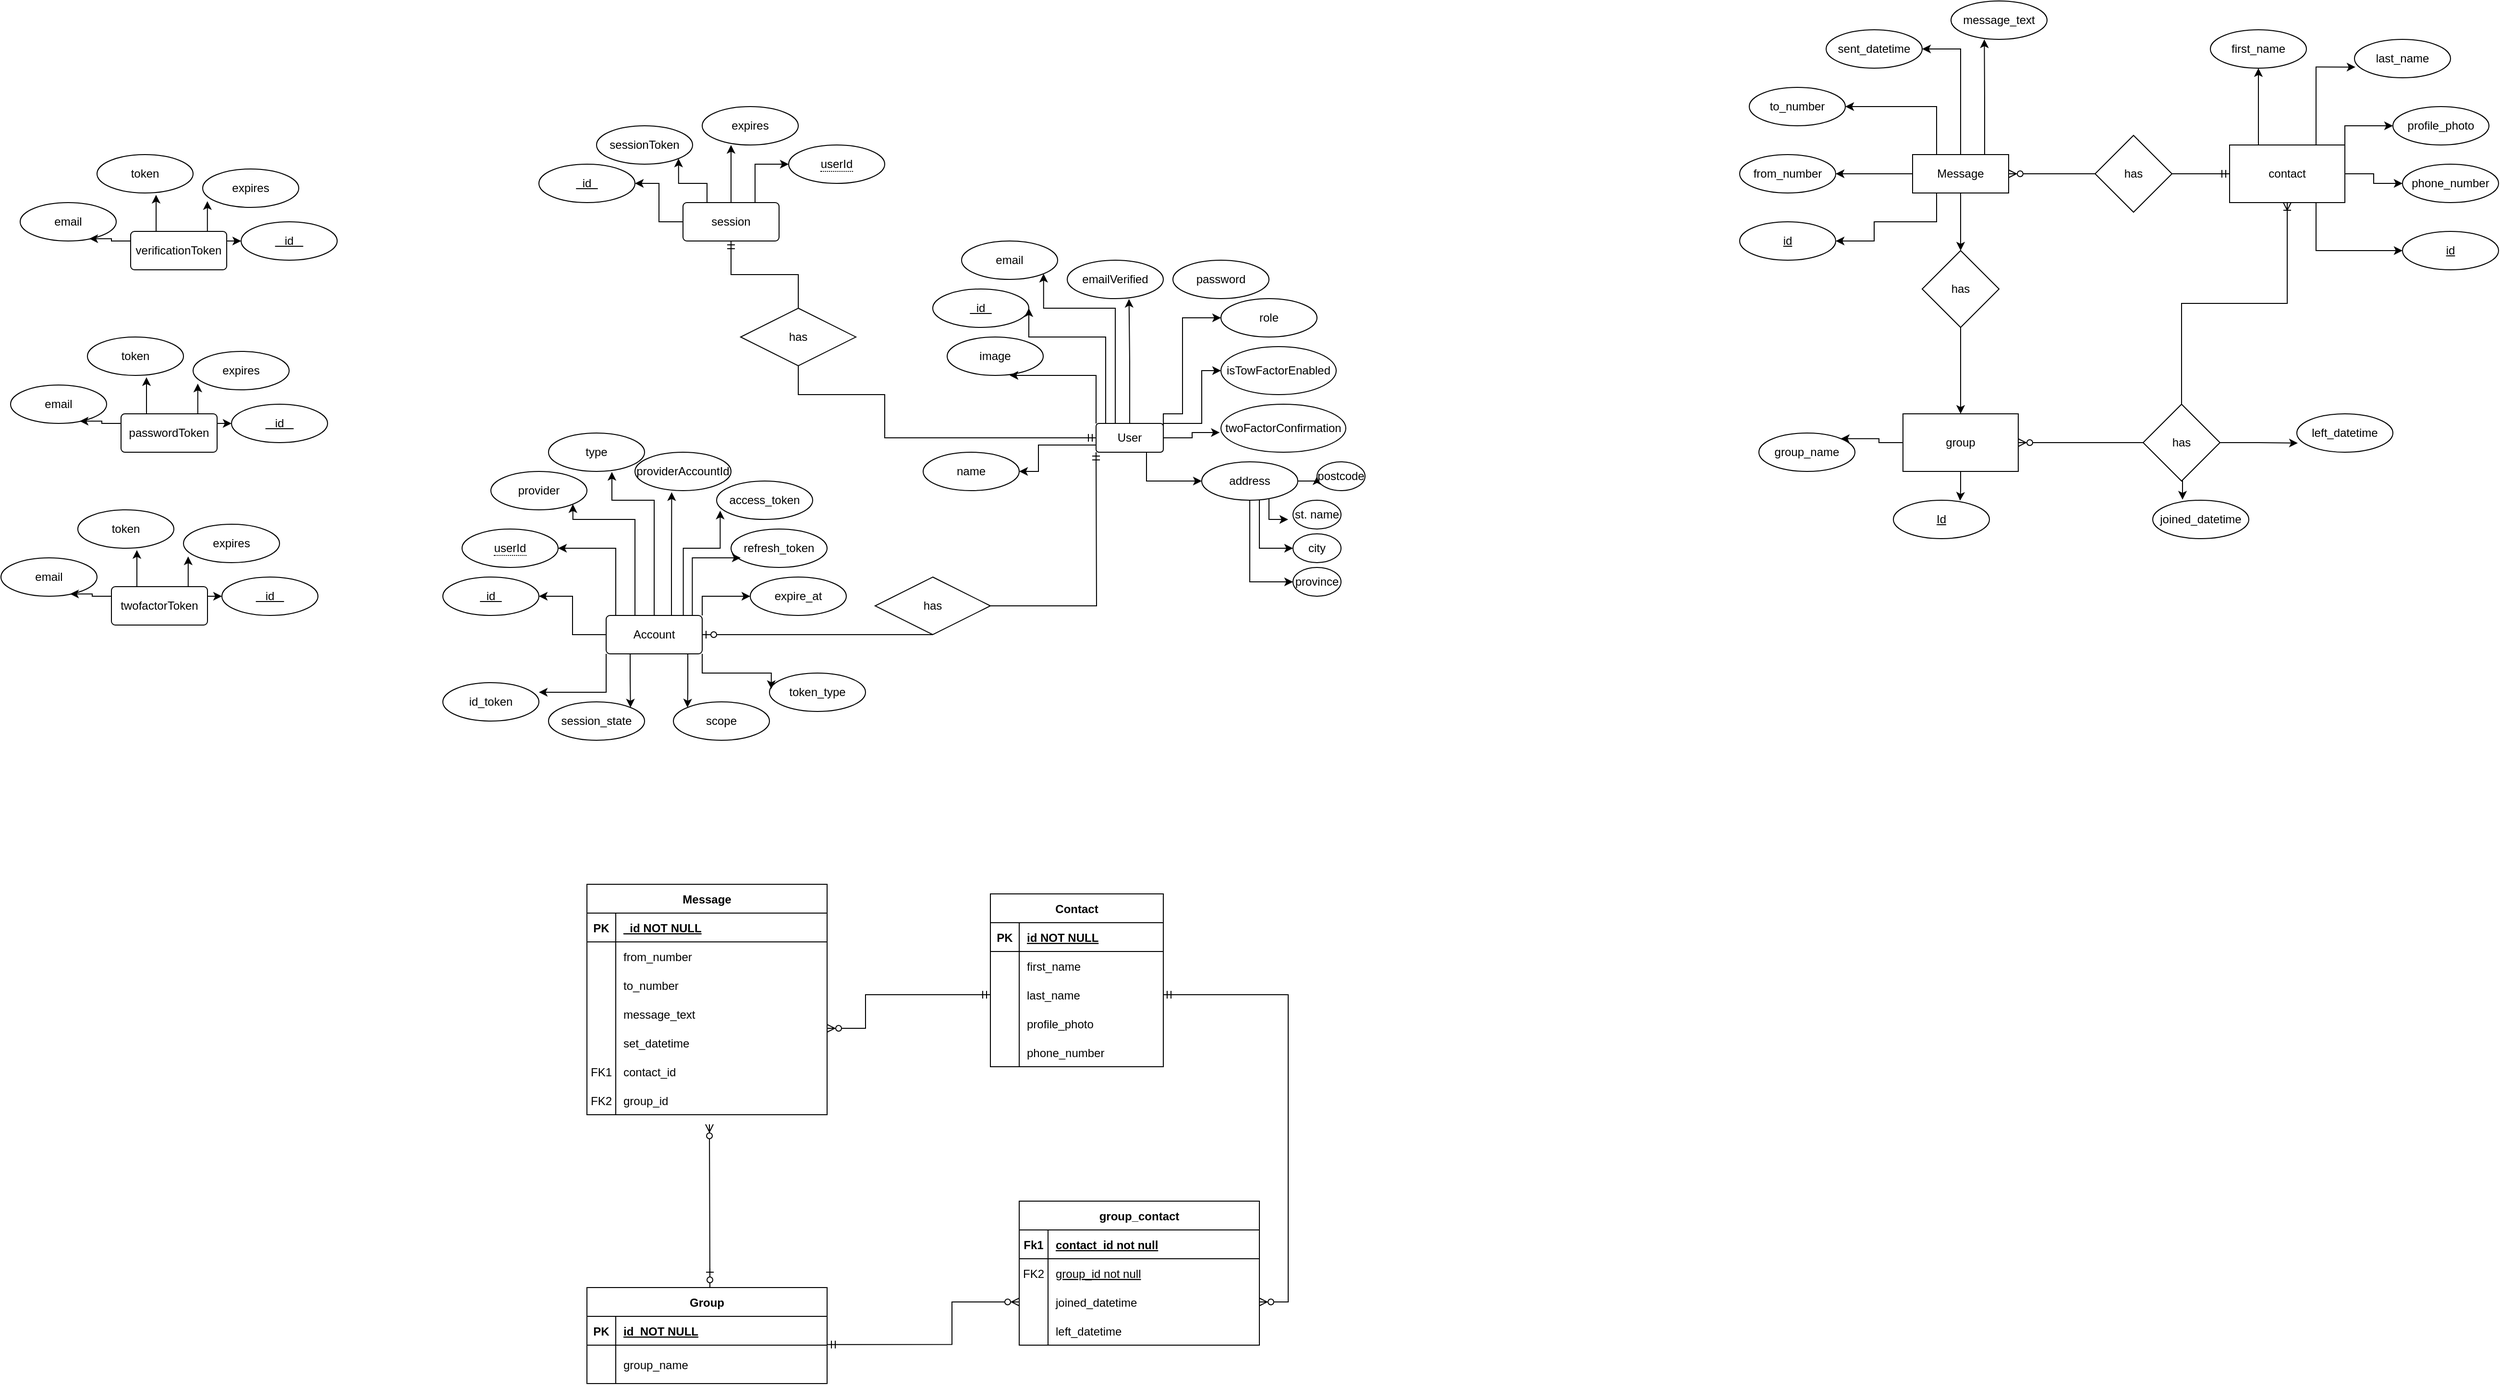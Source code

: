 <mxfile version="24.2.2" type="github">
  <diagram id="R2lEEEUBdFMjLlhIrx00" name="Page-1">
    <mxGraphModel dx="5330" dy="2908" grid="1" gridSize="10" guides="1" tooltips="1" connect="1" arrows="1" fold="1" page="1" pageScale="1" pageWidth="850" pageHeight="1100" math="0" shadow="0" extFonts="Permanent Marker^https://fonts.googleapis.com/css?family=Permanent+Marker">
      <root>
        <mxCell id="0" />
        <mxCell id="1" parent="0" />
        <mxCell id="C-vyLk0tnHw3VtMMgP7b-2" value="Contact" style="shape=table;startSize=30;container=1;collapsible=1;childLayout=tableLayout;fixedRows=1;rowLines=0;fontStyle=1;align=center;resizeLast=1;" parent="1" vertex="1">
          <mxGeometry x="260" y="120" width="180" height="180" as="geometry" />
        </mxCell>
        <mxCell id="C-vyLk0tnHw3VtMMgP7b-3" value="" style="shape=partialRectangle;collapsible=0;dropTarget=0;pointerEvents=0;fillColor=none;points=[[0,0.5],[1,0.5]];portConstraint=eastwest;top=0;left=0;right=0;bottom=1;" parent="C-vyLk0tnHw3VtMMgP7b-2" vertex="1">
          <mxGeometry y="30" width="180" height="30" as="geometry" />
        </mxCell>
        <mxCell id="C-vyLk0tnHw3VtMMgP7b-4" value="PK" style="shape=partialRectangle;overflow=hidden;connectable=0;fillColor=none;top=0;left=0;bottom=0;right=0;fontStyle=1;" parent="C-vyLk0tnHw3VtMMgP7b-3" vertex="1">
          <mxGeometry width="30" height="30" as="geometry">
            <mxRectangle width="30" height="30" as="alternateBounds" />
          </mxGeometry>
        </mxCell>
        <mxCell id="C-vyLk0tnHw3VtMMgP7b-5" value="id NOT NULL " style="shape=partialRectangle;overflow=hidden;connectable=0;fillColor=none;top=0;left=0;bottom=0;right=0;align=left;spacingLeft=6;fontStyle=5;" parent="C-vyLk0tnHw3VtMMgP7b-3" vertex="1">
          <mxGeometry x="30" width="150" height="30" as="geometry">
            <mxRectangle width="150" height="30" as="alternateBounds" />
          </mxGeometry>
        </mxCell>
        <mxCell id="C-vyLk0tnHw3VtMMgP7b-6" value="" style="shape=partialRectangle;collapsible=0;dropTarget=0;pointerEvents=0;fillColor=none;points=[[0,0.5],[1,0.5]];portConstraint=eastwest;top=0;left=0;right=0;bottom=0;" parent="C-vyLk0tnHw3VtMMgP7b-2" vertex="1">
          <mxGeometry y="60" width="180" height="30" as="geometry" />
        </mxCell>
        <mxCell id="C-vyLk0tnHw3VtMMgP7b-7" value="" style="shape=partialRectangle;overflow=hidden;connectable=0;fillColor=none;top=0;left=0;bottom=0;right=0;" parent="C-vyLk0tnHw3VtMMgP7b-6" vertex="1">
          <mxGeometry width="30" height="30" as="geometry">
            <mxRectangle width="30" height="30" as="alternateBounds" />
          </mxGeometry>
        </mxCell>
        <mxCell id="C-vyLk0tnHw3VtMMgP7b-8" value="first_name" style="shape=partialRectangle;overflow=hidden;connectable=0;fillColor=none;top=0;left=0;bottom=0;right=0;align=left;spacingLeft=6;" parent="C-vyLk0tnHw3VtMMgP7b-6" vertex="1">
          <mxGeometry x="30" width="150" height="30" as="geometry">
            <mxRectangle width="150" height="30" as="alternateBounds" />
          </mxGeometry>
        </mxCell>
        <mxCell id="C-vyLk0tnHw3VtMMgP7b-9" value="" style="shape=partialRectangle;collapsible=0;dropTarget=0;pointerEvents=0;fillColor=none;points=[[0,0.5],[1,0.5]];portConstraint=eastwest;top=0;left=0;right=0;bottom=0;" parent="C-vyLk0tnHw3VtMMgP7b-2" vertex="1">
          <mxGeometry y="90" width="180" height="30" as="geometry" />
        </mxCell>
        <mxCell id="C-vyLk0tnHw3VtMMgP7b-10" value="" style="shape=partialRectangle;overflow=hidden;connectable=0;fillColor=none;top=0;left=0;bottom=0;right=0;" parent="C-vyLk0tnHw3VtMMgP7b-9" vertex="1">
          <mxGeometry width="30" height="30" as="geometry">
            <mxRectangle width="30" height="30" as="alternateBounds" />
          </mxGeometry>
        </mxCell>
        <mxCell id="C-vyLk0tnHw3VtMMgP7b-11" value="last_name" style="shape=partialRectangle;overflow=hidden;connectable=0;fillColor=none;top=0;left=0;bottom=0;right=0;align=left;spacingLeft=6;" parent="C-vyLk0tnHw3VtMMgP7b-9" vertex="1">
          <mxGeometry x="30" width="150" height="30" as="geometry">
            <mxRectangle width="150" height="30" as="alternateBounds" />
          </mxGeometry>
        </mxCell>
        <mxCell id="AA0x2wm6orCLK1CSmLFN-80" style="shape=partialRectangle;collapsible=0;dropTarget=0;pointerEvents=0;fillColor=none;points=[[0,0.5],[1,0.5]];portConstraint=eastwest;top=0;left=0;right=0;bottom=0;" parent="C-vyLk0tnHw3VtMMgP7b-2" vertex="1">
          <mxGeometry y="120" width="180" height="30" as="geometry" />
        </mxCell>
        <mxCell id="AA0x2wm6orCLK1CSmLFN-81" style="shape=partialRectangle;overflow=hidden;connectable=0;fillColor=none;top=0;left=0;bottom=0;right=0;" parent="AA0x2wm6orCLK1CSmLFN-80" vertex="1">
          <mxGeometry width="30" height="30" as="geometry">
            <mxRectangle width="30" height="30" as="alternateBounds" />
          </mxGeometry>
        </mxCell>
        <mxCell id="AA0x2wm6orCLK1CSmLFN-82" value="profile_photo" style="shape=partialRectangle;overflow=hidden;connectable=0;fillColor=none;top=0;left=0;bottom=0;right=0;align=left;spacingLeft=6;" parent="AA0x2wm6orCLK1CSmLFN-80" vertex="1">
          <mxGeometry x="30" width="150" height="30" as="geometry">
            <mxRectangle width="150" height="30" as="alternateBounds" />
          </mxGeometry>
        </mxCell>
        <mxCell id="AA0x2wm6orCLK1CSmLFN-83" style="shape=partialRectangle;collapsible=0;dropTarget=0;pointerEvents=0;fillColor=none;points=[[0,0.5],[1,0.5]];portConstraint=eastwest;top=0;left=0;right=0;bottom=0;" parent="C-vyLk0tnHw3VtMMgP7b-2" vertex="1">
          <mxGeometry y="150" width="180" height="30" as="geometry" />
        </mxCell>
        <mxCell id="AA0x2wm6orCLK1CSmLFN-84" style="shape=partialRectangle;overflow=hidden;connectable=0;fillColor=none;top=0;left=0;bottom=0;right=0;" parent="AA0x2wm6orCLK1CSmLFN-83" vertex="1">
          <mxGeometry width="30" height="30" as="geometry">
            <mxRectangle width="30" height="30" as="alternateBounds" />
          </mxGeometry>
        </mxCell>
        <mxCell id="AA0x2wm6orCLK1CSmLFN-85" value="phone_number" style="shape=partialRectangle;overflow=hidden;connectable=0;fillColor=none;top=0;left=0;bottom=0;right=0;align=left;spacingLeft=6;" parent="AA0x2wm6orCLK1CSmLFN-83" vertex="1">
          <mxGeometry x="30" width="150" height="30" as="geometry">
            <mxRectangle width="150" height="30" as="alternateBounds" />
          </mxGeometry>
        </mxCell>
        <mxCell id="C-vyLk0tnHw3VtMMgP7b-13" value="group_contact" style="shape=table;startSize=30;container=1;collapsible=1;childLayout=tableLayout;fixedRows=1;rowLines=0;fontStyle=1;align=center;resizeLast=1;" parent="1" vertex="1">
          <mxGeometry x="290" y="440" width="250" height="150" as="geometry">
            <mxRectangle x="450" y="280" width="100" height="30" as="alternateBounds" />
          </mxGeometry>
        </mxCell>
        <mxCell id="C-vyLk0tnHw3VtMMgP7b-14" value="" style="shape=partialRectangle;collapsible=0;dropTarget=0;pointerEvents=0;fillColor=none;points=[[0,0.5],[1,0.5]];portConstraint=eastwest;top=0;left=0;right=0;bottom=1;" parent="C-vyLk0tnHw3VtMMgP7b-13" vertex="1">
          <mxGeometry y="30" width="250" height="30" as="geometry" />
        </mxCell>
        <mxCell id="C-vyLk0tnHw3VtMMgP7b-15" value="Fk1" style="shape=partialRectangle;overflow=hidden;connectable=0;fillColor=none;top=0;left=0;bottom=0;right=0;fontStyle=1;" parent="C-vyLk0tnHw3VtMMgP7b-14" vertex="1">
          <mxGeometry width="30" height="30" as="geometry">
            <mxRectangle width="30" height="30" as="alternateBounds" />
          </mxGeometry>
        </mxCell>
        <mxCell id="C-vyLk0tnHw3VtMMgP7b-16" value="contact_id not null" style="shape=partialRectangle;overflow=hidden;connectable=0;fillColor=none;top=0;left=0;bottom=0;right=0;align=left;spacingLeft=6;fontStyle=5;" parent="C-vyLk0tnHw3VtMMgP7b-14" vertex="1">
          <mxGeometry x="30" width="220" height="30" as="geometry">
            <mxRectangle width="220" height="30" as="alternateBounds" />
          </mxGeometry>
        </mxCell>
        <mxCell id="C-vyLk0tnHw3VtMMgP7b-17" value="" style="shape=partialRectangle;collapsible=0;dropTarget=0;pointerEvents=0;fillColor=none;points=[[0,0.5],[1,0.5]];portConstraint=eastwest;top=0;left=0;right=0;bottom=0;" parent="C-vyLk0tnHw3VtMMgP7b-13" vertex="1">
          <mxGeometry y="60" width="250" height="30" as="geometry" />
        </mxCell>
        <mxCell id="C-vyLk0tnHw3VtMMgP7b-18" value="FK2" style="shape=partialRectangle;overflow=hidden;connectable=0;fillColor=none;top=0;left=0;bottom=0;right=0;" parent="C-vyLk0tnHw3VtMMgP7b-17" vertex="1">
          <mxGeometry width="30" height="30" as="geometry">
            <mxRectangle width="30" height="30" as="alternateBounds" />
          </mxGeometry>
        </mxCell>
        <mxCell id="C-vyLk0tnHw3VtMMgP7b-19" value="group_id not null" style="shape=partialRectangle;overflow=hidden;connectable=0;fillColor=none;top=0;left=0;bottom=0;right=0;align=left;spacingLeft=6;fontStyle=4" parent="C-vyLk0tnHw3VtMMgP7b-17" vertex="1">
          <mxGeometry x="30" width="220" height="30" as="geometry">
            <mxRectangle width="220" height="30" as="alternateBounds" />
          </mxGeometry>
        </mxCell>
        <mxCell id="C-vyLk0tnHw3VtMMgP7b-20" value="" style="shape=partialRectangle;collapsible=0;dropTarget=0;pointerEvents=0;fillColor=none;points=[[0,0.5],[1,0.5]];portConstraint=eastwest;top=0;left=0;right=0;bottom=0;" parent="C-vyLk0tnHw3VtMMgP7b-13" vertex="1">
          <mxGeometry y="90" width="250" height="30" as="geometry" />
        </mxCell>
        <mxCell id="C-vyLk0tnHw3VtMMgP7b-21" value="" style="shape=partialRectangle;overflow=hidden;connectable=0;fillColor=none;top=0;left=0;bottom=0;right=0;" parent="C-vyLk0tnHw3VtMMgP7b-20" vertex="1">
          <mxGeometry width="30" height="30" as="geometry">
            <mxRectangle width="30" height="30" as="alternateBounds" />
          </mxGeometry>
        </mxCell>
        <mxCell id="C-vyLk0tnHw3VtMMgP7b-22" value="joined_datetime" style="shape=partialRectangle;overflow=hidden;connectable=0;fillColor=none;top=0;left=0;bottom=0;right=0;align=left;spacingLeft=6;" parent="C-vyLk0tnHw3VtMMgP7b-20" vertex="1">
          <mxGeometry x="30" width="220" height="30" as="geometry">
            <mxRectangle width="220" height="30" as="alternateBounds" />
          </mxGeometry>
        </mxCell>
        <mxCell id="AA0x2wm6orCLK1CSmLFN-86" style="shape=partialRectangle;collapsible=0;dropTarget=0;pointerEvents=0;fillColor=none;points=[[0,0.5],[1,0.5]];portConstraint=eastwest;top=0;left=0;right=0;bottom=0;" parent="C-vyLk0tnHw3VtMMgP7b-13" vertex="1">
          <mxGeometry y="120" width="250" height="30" as="geometry" />
        </mxCell>
        <mxCell id="AA0x2wm6orCLK1CSmLFN-87" style="shape=partialRectangle;overflow=hidden;connectable=0;fillColor=none;top=0;left=0;bottom=0;right=0;" parent="AA0x2wm6orCLK1CSmLFN-86" vertex="1">
          <mxGeometry width="30" height="30" as="geometry">
            <mxRectangle width="30" height="30" as="alternateBounds" />
          </mxGeometry>
        </mxCell>
        <mxCell id="AA0x2wm6orCLK1CSmLFN-88" value="left_datetime" style="shape=partialRectangle;overflow=hidden;connectable=0;fillColor=none;top=0;left=0;bottom=0;right=0;align=left;spacingLeft=6;" parent="AA0x2wm6orCLK1CSmLFN-86" vertex="1">
          <mxGeometry x="30" width="220" height="30" as="geometry">
            <mxRectangle width="220" height="30" as="alternateBounds" />
          </mxGeometry>
        </mxCell>
        <mxCell id="C-vyLk0tnHw3VtMMgP7b-23" value="Message" style="shape=table;startSize=30;container=1;collapsible=1;childLayout=tableLayout;fixedRows=1;rowLines=0;fontStyle=1;align=center;resizeLast=1;" parent="1" vertex="1">
          <mxGeometry x="-160" y="110" width="250" height="240" as="geometry" />
        </mxCell>
        <mxCell id="C-vyLk0tnHw3VtMMgP7b-24" value="" style="shape=partialRectangle;collapsible=0;dropTarget=0;pointerEvents=0;fillColor=none;points=[[0,0.5],[1,0.5]];portConstraint=eastwest;top=0;left=0;right=0;bottom=1;" parent="C-vyLk0tnHw3VtMMgP7b-23" vertex="1">
          <mxGeometry y="30" width="250" height="30" as="geometry" />
        </mxCell>
        <mxCell id="C-vyLk0tnHw3VtMMgP7b-25" value="PK" style="shape=partialRectangle;overflow=hidden;connectable=0;fillColor=none;top=0;left=0;bottom=0;right=0;fontStyle=1;" parent="C-vyLk0tnHw3VtMMgP7b-24" vertex="1">
          <mxGeometry width="30" height="30" as="geometry">
            <mxRectangle width="30" height="30" as="alternateBounds" />
          </mxGeometry>
        </mxCell>
        <mxCell id="C-vyLk0tnHw3VtMMgP7b-26" value="_id NOT NULL " style="shape=partialRectangle;overflow=hidden;connectable=0;fillColor=none;top=0;left=0;bottom=0;right=0;align=left;spacingLeft=6;fontStyle=5;" parent="C-vyLk0tnHw3VtMMgP7b-24" vertex="1">
          <mxGeometry x="30" width="220" height="30" as="geometry">
            <mxRectangle width="220" height="30" as="alternateBounds" />
          </mxGeometry>
        </mxCell>
        <mxCell id="C-vyLk0tnHw3VtMMgP7b-27" value="" style="shape=partialRectangle;collapsible=0;dropTarget=0;pointerEvents=0;fillColor=none;points=[[0,0.5],[1,0.5]];portConstraint=eastwest;top=0;left=0;right=0;bottom=0;" parent="C-vyLk0tnHw3VtMMgP7b-23" vertex="1">
          <mxGeometry y="60" width="250" height="30" as="geometry" />
        </mxCell>
        <mxCell id="C-vyLk0tnHw3VtMMgP7b-28" value="" style="shape=partialRectangle;overflow=hidden;connectable=0;fillColor=none;top=0;left=0;bottom=0;right=0;" parent="C-vyLk0tnHw3VtMMgP7b-27" vertex="1">
          <mxGeometry width="30" height="30" as="geometry">
            <mxRectangle width="30" height="30" as="alternateBounds" />
          </mxGeometry>
        </mxCell>
        <mxCell id="C-vyLk0tnHw3VtMMgP7b-29" value="from_number" style="shape=partialRectangle;overflow=hidden;connectable=0;fillColor=none;top=0;left=0;bottom=0;right=0;align=left;spacingLeft=6;" parent="C-vyLk0tnHw3VtMMgP7b-27" vertex="1">
          <mxGeometry x="30" width="220" height="30" as="geometry">
            <mxRectangle width="220" height="30" as="alternateBounds" />
          </mxGeometry>
        </mxCell>
        <mxCell id="AA0x2wm6orCLK1CSmLFN-65" style="shape=partialRectangle;collapsible=0;dropTarget=0;pointerEvents=0;fillColor=none;points=[[0,0.5],[1,0.5]];portConstraint=eastwest;top=0;left=0;right=0;bottom=0;" parent="C-vyLk0tnHw3VtMMgP7b-23" vertex="1">
          <mxGeometry y="90" width="250" height="30" as="geometry" />
        </mxCell>
        <mxCell id="AA0x2wm6orCLK1CSmLFN-66" style="shape=partialRectangle;overflow=hidden;connectable=0;fillColor=none;top=0;left=0;bottom=0;right=0;" parent="AA0x2wm6orCLK1CSmLFN-65" vertex="1">
          <mxGeometry width="30" height="30" as="geometry">
            <mxRectangle width="30" height="30" as="alternateBounds" />
          </mxGeometry>
        </mxCell>
        <mxCell id="AA0x2wm6orCLK1CSmLFN-67" value="to_number" style="shape=partialRectangle;overflow=hidden;connectable=0;fillColor=none;top=0;left=0;bottom=0;right=0;align=left;spacingLeft=6;" parent="AA0x2wm6orCLK1CSmLFN-65" vertex="1">
          <mxGeometry x="30" width="220" height="30" as="geometry">
            <mxRectangle width="220" height="30" as="alternateBounds" />
          </mxGeometry>
        </mxCell>
        <mxCell id="AA0x2wm6orCLK1CSmLFN-68" style="shape=partialRectangle;collapsible=0;dropTarget=0;pointerEvents=0;fillColor=none;points=[[0,0.5],[1,0.5]];portConstraint=eastwest;top=0;left=0;right=0;bottom=0;" parent="C-vyLk0tnHw3VtMMgP7b-23" vertex="1">
          <mxGeometry y="120" width="250" height="30" as="geometry" />
        </mxCell>
        <mxCell id="AA0x2wm6orCLK1CSmLFN-69" style="shape=partialRectangle;overflow=hidden;connectable=0;fillColor=none;top=0;left=0;bottom=0;right=0;" parent="AA0x2wm6orCLK1CSmLFN-68" vertex="1">
          <mxGeometry width="30" height="30" as="geometry">
            <mxRectangle width="30" height="30" as="alternateBounds" />
          </mxGeometry>
        </mxCell>
        <mxCell id="AA0x2wm6orCLK1CSmLFN-70" value="message_text" style="shape=partialRectangle;overflow=hidden;connectable=0;fillColor=none;top=0;left=0;bottom=0;right=0;align=left;spacingLeft=6;" parent="AA0x2wm6orCLK1CSmLFN-68" vertex="1">
          <mxGeometry x="30" width="220" height="30" as="geometry">
            <mxRectangle width="220" height="30" as="alternateBounds" />
          </mxGeometry>
        </mxCell>
        <mxCell id="AA0x2wm6orCLK1CSmLFN-71" style="shape=partialRectangle;collapsible=0;dropTarget=0;pointerEvents=0;fillColor=none;points=[[0,0.5],[1,0.5]];portConstraint=eastwest;top=0;left=0;right=0;bottom=0;" parent="C-vyLk0tnHw3VtMMgP7b-23" vertex="1">
          <mxGeometry y="150" width="250" height="30" as="geometry" />
        </mxCell>
        <mxCell id="AA0x2wm6orCLK1CSmLFN-72" style="shape=partialRectangle;overflow=hidden;connectable=0;fillColor=none;top=0;left=0;bottom=0;right=0;" parent="AA0x2wm6orCLK1CSmLFN-71" vertex="1">
          <mxGeometry width="30" height="30" as="geometry">
            <mxRectangle width="30" height="30" as="alternateBounds" />
          </mxGeometry>
        </mxCell>
        <mxCell id="AA0x2wm6orCLK1CSmLFN-73" value="set_datetime" style="shape=partialRectangle;overflow=hidden;connectable=0;fillColor=none;top=0;left=0;bottom=0;right=0;align=left;spacingLeft=6;" parent="AA0x2wm6orCLK1CSmLFN-71" vertex="1">
          <mxGeometry x="30" width="220" height="30" as="geometry">
            <mxRectangle width="220" height="30" as="alternateBounds" />
          </mxGeometry>
        </mxCell>
        <mxCell id="AA0x2wm6orCLK1CSmLFN-74" style="shape=partialRectangle;collapsible=0;dropTarget=0;pointerEvents=0;fillColor=none;points=[[0,0.5],[1,0.5]];portConstraint=eastwest;top=0;left=0;right=0;bottom=0;" parent="C-vyLk0tnHw3VtMMgP7b-23" vertex="1">
          <mxGeometry y="180" width="250" height="30" as="geometry" />
        </mxCell>
        <mxCell id="AA0x2wm6orCLK1CSmLFN-75" value="FK1" style="shape=partialRectangle;overflow=hidden;connectable=0;fillColor=none;top=0;left=0;bottom=0;right=0;" parent="AA0x2wm6orCLK1CSmLFN-74" vertex="1">
          <mxGeometry width="30" height="30" as="geometry">
            <mxRectangle width="30" height="30" as="alternateBounds" />
          </mxGeometry>
        </mxCell>
        <mxCell id="AA0x2wm6orCLK1CSmLFN-76" value="contact_id" style="shape=partialRectangle;overflow=hidden;connectable=0;fillColor=none;top=0;left=0;bottom=0;right=0;align=left;spacingLeft=6;" parent="AA0x2wm6orCLK1CSmLFN-74" vertex="1">
          <mxGeometry x="30" width="220" height="30" as="geometry">
            <mxRectangle width="220" height="30" as="alternateBounds" />
          </mxGeometry>
        </mxCell>
        <mxCell id="AA0x2wm6orCLK1CSmLFN-77" style="shape=partialRectangle;collapsible=0;dropTarget=0;pointerEvents=0;fillColor=none;points=[[0,0.5],[1,0.5]];portConstraint=eastwest;top=0;left=0;right=0;bottom=0;" parent="C-vyLk0tnHw3VtMMgP7b-23" vertex="1">
          <mxGeometry y="210" width="250" height="30" as="geometry" />
        </mxCell>
        <mxCell id="AA0x2wm6orCLK1CSmLFN-78" value="FK2" style="shape=partialRectangle;overflow=hidden;connectable=0;fillColor=none;top=0;left=0;bottom=0;right=0;" parent="AA0x2wm6orCLK1CSmLFN-77" vertex="1">
          <mxGeometry width="30" height="30" as="geometry">
            <mxRectangle width="30" height="30" as="alternateBounds" />
          </mxGeometry>
        </mxCell>
        <mxCell id="AA0x2wm6orCLK1CSmLFN-79" value="group_id" style="shape=partialRectangle;overflow=hidden;connectable=0;fillColor=none;top=0;left=0;bottom=0;right=0;align=left;spacingLeft=6;" parent="AA0x2wm6orCLK1CSmLFN-77" vertex="1">
          <mxGeometry x="30" width="220" height="30" as="geometry">
            <mxRectangle width="220" height="30" as="alternateBounds" />
          </mxGeometry>
        </mxCell>
        <mxCell id="AA0x2wm6orCLK1CSmLFN-34" value="Group" style="shape=table;startSize=30;container=1;collapsible=1;childLayout=tableLayout;fixedRows=1;rowLines=0;fontStyle=1;align=center;resizeLast=1;" parent="1" vertex="1">
          <mxGeometry x="-160" y="530" width="250" height="100" as="geometry" />
        </mxCell>
        <mxCell id="AA0x2wm6orCLK1CSmLFN-35" value="" style="shape=partialRectangle;collapsible=0;dropTarget=0;pointerEvents=0;fillColor=none;points=[[0,0.5],[1,0.5]];portConstraint=eastwest;top=0;left=0;right=0;bottom=1;" parent="AA0x2wm6orCLK1CSmLFN-34" vertex="1">
          <mxGeometry y="30" width="250" height="30" as="geometry" />
        </mxCell>
        <mxCell id="AA0x2wm6orCLK1CSmLFN-36" value="PK" style="shape=partialRectangle;overflow=hidden;connectable=0;fillColor=none;top=0;left=0;bottom=0;right=0;fontStyle=1;" parent="AA0x2wm6orCLK1CSmLFN-35" vertex="1">
          <mxGeometry width="30" height="30" as="geometry">
            <mxRectangle width="30" height="30" as="alternateBounds" />
          </mxGeometry>
        </mxCell>
        <mxCell id="AA0x2wm6orCLK1CSmLFN-37" value="id  NOT NULL " style="shape=partialRectangle;overflow=hidden;connectable=0;fillColor=none;top=0;left=0;bottom=0;right=0;align=left;spacingLeft=6;fontStyle=5;" parent="AA0x2wm6orCLK1CSmLFN-35" vertex="1">
          <mxGeometry x="30" width="220" height="30" as="geometry">
            <mxRectangle width="220" height="30" as="alternateBounds" />
          </mxGeometry>
        </mxCell>
        <mxCell id="AA0x2wm6orCLK1CSmLFN-38" value="" style="shape=partialRectangle;collapsible=0;dropTarget=0;pointerEvents=0;fillColor=none;points=[[0,0.5],[1,0.5]];portConstraint=eastwest;top=0;left=0;right=0;bottom=0;" parent="AA0x2wm6orCLK1CSmLFN-34" vertex="1">
          <mxGeometry y="60" width="250" height="40" as="geometry" />
        </mxCell>
        <mxCell id="AA0x2wm6orCLK1CSmLFN-39" value="" style="shape=partialRectangle;overflow=hidden;connectable=0;fillColor=none;top=0;left=0;bottom=0;right=0;" parent="AA0x2wm6orCLK1CSmLFN-38" vertex="1">
          <mxGeometry width="30" height="40" as="geometry">
            <mxRectangle width="30" height="40" as="alternateBounds" />
          </mxGeometry>
        </mxCell>
        <mxCell id="AA0x2wm6orCLK1CSmLFN-40" value="group_name" style="shape=partialRectangle;overflow=hidden;connectable=0;fillColor=none;top=0;left=0;bottom=0;right=0;align=left;spacingLeft=6;" parent="AA0x2wm6orCLK1CSmLFN-38" vertex="1">
          <mxGeometry x="30" width="220" height="40" as="geometry">
            <mxRectangle width="220" height="40" as="alternateBounds" />
          </mxGeometry>
        </mxCell>
        <mxCell id="AA0x2wm6orCLK1CSmLFN-47" value="" style="edgeStyle=orthogonalEdgeStyle;fontSize=12;html=1;endArrow=ERzeroToMany;startArrow=ERzeroToOne;rounded=0;" parent="1" edge="1">
          <mxGeometry width="100" height="100" relative="1" as="geometry">
            <mxPoint x="-32" y="510" as="sourcePoint" />
            <mxPoint x="-32.5" y="360" as="targetPoint" />
            <Array as="points">
              <mxPoint x="-32" y="530" />
              <mxPoint x="-32" y="446" />
            </Array>
          </mxGeometry>
        </mxCell>
        <mxCell id="AA0x2wm6orCLK1CSmLFN-48" value="" style="edgeStyle=orthogonalEdgeStyle;fontSize=12;html=1;endArrow=ERzeroToMany;startArrow=ERmandOne;rounded=0;exitX=0;exitY=0.5;exitDx=0;exitDy=0;" parent="1" source="C-vyLk0tnHw3VtMMgP7b-9" edge="1">
          <mxGeometry width="100" height="100" relative="1" as="geometry">
            <mxPoint x="270" y="200" as="sourcePoint" />
            <mxPoint x="90" y="260" as="targetPoint" />
            <Array as="points">
              <mxPoint x="130" y="225" />
              <mxPoint x="130" y="260" />
            </Array>
          </mxGeometry>
        </mxCell>
        <mxCell id="AA0x2wm6orCLK1CSmLFN-89" value="" style="edgeStyle=orthogonalEdgeStyle;fontSize=12;html=1;endArrow=ERzeroToMany;startArrow=ERmandOne;rounded=0;exitX=1;exitY=0.5;exitDx=0;exitDy=0;entryX=1;entryY=0.5;entryDx=0;entryDy=0;" parent="1" source="C-vyLk0tnHw3VtMMgP7b-9" target="C-vyLk0tnHw3VtMMgP7b-20" edge="1">
          <mxGeometry width="100" height="100" relative="1" as="geometry">
            <mxPoint x="270" y="235" as="sourcePoint" />
            <mxPoint x="100" y="270" as="targetPoint" />
            <Array as="points">
              <mxPoint x="570" y="225" />
              <mxPoint x="570" y="545" />
            </Array>
          </mxGeometry>
        </mxCell>
        <mxCell id="AA0x2wm6orCLK1CSmLFN-90" value="" style="edgeStyle=orthogonalEdgeStyle;fontSize=12;html=1;endArrow=ERzeroToMany;startArrow=ERmandOne;rounded=0;exitX=1.002;exitY=0.978;exitDx=0;exitDy=0;entryX=0;entryY=0.5;entryDx=0;entryDy=0;exitPerimeter=0;" parent="1" source="AA0x2wm6orCLK1CSmLFN-35" target="C-vyLk0tnHw3VtMMgP7b-20" edge="1">
          <mxGeometry width="100" height="100" relative="1" as="geometry">
            <mxPoint x="90" y="400" as="sourcePoint" />
            <mxPoint x="190" y="720" as="targetPoint" />
            <Array as="points">
              <mxPoint x="220" y="589" />
              <mxPoint x="220" y="545" />
            </Array>
          </mxGeometry>
        </mxCell>
        <mxCell id="AA0x2wm6orCLK1CSmLFN-94" value="" style="edgeStyle=orthogonalEdgeStyle;fontSize=12;html=1;endArrow=ERzeroToMany;endFill=1;rounded=0;exitX=0;exitY=0.5;exitDx=0;exitDy=0;entryX=1;entryY=0.5;entryDx=0;entryDy=0;" parent="1" source="AA0x2wm6orCLK1CSmLFN-93" target="AA0x2wm6orCLK1CSmLFN-92" edge="1">
          <mxGeometry relative="1" as="geometry">
            <mxPoint x="1350" y="-500" as="targetPoint" />
          </mxGeometry>
        </mxCell>
        <mxCell id="AA0x2wm6orCLK1CSmLFN-98" value="" style="edgeStyle=orthogonalEdgeStyle;rounded=0;orthogonalLoop=1;jettySize=auto;html=1;" parent="1" source="AA0x2wm6orCLK1CSmLFN-92" target="AA0x2wm6orCLK1CSmLFN-97" edge="1">
          <mxGeometry relative="1" as="geometry" />
        </mxCell>
        <mxCell id="AA0x2wm6orCLK1CSmLFN-121" style="edgeStyle=orthogonalEdgeStyle;rounded=0;orthogonalLoop=1;jettySize=auto;html=1;entryX=1;entryY=0.5;entryDx=0;entryDy=0;exitX=0.25;exitY=1;exitDx=0;exitDy=0;" parent="1" source="AA0x2wm6orCLK1CSmLFN-92" target="AA0x2wm6orCLK1CSmLFN-119" edge="1">
          <mxGeometry relative="1" as="geometry">
            <Array as="points">
              <mxPoint x="1245" y="-580" />
              <mxPoint x="1180" y="-580" />
              <mxPoint x="1180" y="-560" />
            </Array>
          </mxGeometry>
        </mxCell>
        <mxCell id="AA0x2wm6orCLK1CSmLFN-122" style="edgeStyle=orthogonalEdgeStyle;rounded=0;orthogonalLoop=1;jettySize=auto;html=1;entryX=1;entryY=0.5;entryDx=0;entryDy=0;" parent="1" source="AA0x2wm6orCLK1CSmLFN-92" target="AA0x2wm6orCLK1CSmLFN-115" edge="1">
          <mxGeometry relative="1" as="geometry" />
        </mxCell>
        <mxCell id="AA0x2wm6orCLK1CSmLFN-123" style="edgeStyle=orthogonalEdgeStyle;rounded=0;orthogonalLoop=1;jettySize=auto;html=1;exitX=0.25;exitY=0;exitDx=0;exitDy=0;entryX=1;entryY=0.5;entryDx=0;entryDy=0;" parent="1" source="AA0x2wm6orCLK1CSmLFN-92" target="AA0x2wm6orCLK1CSmLFN-116" edge="1">
          <mxGeometry relative="1" as="geometry" />
        </mxCell>
        <mxCell id="AA0x2wm6orCLK1CSmLFN-124" style="edgeStyle=orthogonalEdgeStyle;rounded=0;orthogonalLoop=1;jettySize=auto;html=1;exitX=0.5;exitY=0;exitDx=0;exitDy=0;entryX=1;entryY=0.5;entryDx=0;entryDy=0;" parent="1" source="AA0x2wm6orCLK1CSmLFN-92" target="AA0x2wm6orCLK1CSmLFN-117" edge="1">
          <mxGeometry relative="1" as="geometry" />
        </mxCell>
        <mxCell id="AA0x2wm6orCLK1CSmLFN-92" value="Message" style="whiteSpace=wrap;html=1;align=center;" parent="1" vertex="1">
          <mxGeometry x="1220" y="-650" width="100" height="40" as="geometry" />
        </mxCell>
        <mxCell id="AA0x2wm6orCLK1CSmLFN-106" style="edgeStyle=orthogonalEdgeStyle;fontSize=12;html=1;endArrow=ERmandOne;endFill=1;rounded=0;exitX=1;exitY=0.5;exitDx=0;exitDy=0;entryX=0;entryY=0.5;entryDx=0;entryDy=0;" parent="1" source="AA0x2wm6orCLK1CSmLFN-93" target="AA0x2wm6orCLK1CSmLFN-95" edge="1">
          <mxGeometry relative="1" as="geometry">
            <Array as="points">
              <mxPoint x="1530" y="-630" />
              <mxPoint x="1530" y="-630" />
            </Array>
          </mxGeometry>
        </mxCell>
        <mxCell id="AA0x2wm6orCLK1CSmLFN-93" value="has" style="rhombus;whiteSpace=wrap;html=1;" parent="1" vertex="1">
          <mxGeometry x="1410" y="-670" width="80" height="80" as="geometry" />
        </mxCell>
        <mxCell id="AA0x2wm6orCLK1CSmLFN-132" style="edgeStyle=orthogonalEdgeStyle;rounded=0;orthogonalLoop=1;jettySize=auto;html=1;exitX=0.75;exitY=1;exitDx=0;exitDy=0;entryX=0;entryY=0.5;entryDx=0;entryDy=0;" parent="1" source="AA0x2wm6orCLK1CSmLFN-95" target="AA0x2wm6orCLK1CSmLFN-131" edge="1">
          <mxGeometry relative="1" as="geometry" />
        </mxCell>
        <mxCell id="AA0x2wm6orCLK1CSmLFN-133" style="edgeStyle=orthogonalEdgeStyle;rounded=0;orthogonalLoop=1;jettySize=auto;html=1;exitX=1;exitY=0.5;exitDx=0;exitDy=0;entryX=0;entryY=0.5;entryDx=0;entryDy=0;" parent="1" source="AA0x2wm6orCLK1CSmLFN-95" target="AA0x2wm6orCLK1CSmLFN-130" edge="1">
          <mxGeometry relative="1" as="geometry" />
        </mxCell>
        <mxCell id="AA0x2wm6orCLK1CSmLFN-134" style="edgeStyle=orthogonalEdgeStyle;rounded=0;orthogonalLoop=1;jettySize=auto;html=1;exitX=1;exitY=0;exitDx=0;exitDy=0;entryX=0;entryY=0.5;entryDx=0;entryDy=0;" parent="1" source="AA0x2wm6orCLK1CSmLFN-95" target="AA0x2wm6orCLK1CSmLFN-129" edge="1">
          <mxGeometry relative="1" as="geometry" />
        </mxCell>
        <mxCell id="AA0x2wm6orCLK1CSmLFN-136" style="edgeStyle=orthogonalEdgeStyle;rounded=0;orthogonalLoop=1;jettySize=auto;html=1;exitX=0.25;exitY=0;exitDx=0;exitDy=0;entryX=0.5;entryY=1;entryDx=0;entryDy=0;" parent="1" source="AA0x2wm6orCLK1CSmLFN-95" target="AA0x2wm6orCLK1CSmLFN-126" edge="1">
          <mxGeometry relative="1" as="geometry">
            <mxPoint x="1579.947" y="-750.0" as="targetPoint" />
          </mxGeometry>
        </mxCell>
        <mxCell id="AA0x2wm6orCLK1CSmLFN-95" value="contact" style="whiteSpace=wrap;html=1;" parent="1" vertex="1">
          <mxGeometry x="1550" y="-660" width="120" height="60" as="geometry" />
        </mxCell>
        <mxCell id="AA0x2wm6orCLK1CSmLFN-100" value="" style="edgeStyle=orthogonalEdgeStyle;rounded=0;orthogonalLoop=1;jettySize=auto;html=1;" parent="1" source="AA0x2wm6orCLK1CSmLFN-97" target="AA0x2wm6orCLK1CSmLFN-99" edge="1">
          <mxGeometry relative="1" as="geometry" />
        </mxCell>
        <mxCell id="AA0x2wm6orCLK1CSmLFN-97" value="has" style="rhombus;whiteSpace=wrap;html=1;" parent="1" vertex="1">
          <mxGeometry x="1230" y="-550" width="80" height="80" as="geometry" />
        </mxCell>
        <mxCell id="AA0x2wm6orCLK1CSmLFN-146" style="edgeStyle=orthogonalEdgeStyle;rounded=0;orthogonalLoop=1;jettySize=auto;html=1;entryX=1;entryY=0;entryDx=0;entryDy=0;" parent="1" source="AA0x2wm6orCLK1CSmLFN-99" target="AA0x2wm6orCLK1CSmLFN-143" edge="1">
          <mxGeometry relative="1" as="geometry" />
        </mxCell>
        <mxCell id="AA0x2wm6orCLK1CSmLFN-99" value="group" style="whiteSpace=wrap;html=1;" parent="1" vertex="1">
          <mxGeometry x="1210" y="-380" width="120" height="60" as="geometry" />
        </mxCell>
        <mxCell id="AA0x2wm6orCLK1CSmLFN-103" style="edgeStyle=orthogonalEdgeStyle;fontSize=12;html=1;endArrow=ERoneToMany;endFill=1;rounded=0;exitX=0.5;exitY=0;exitDx=0;exitDy=0;entryX=0.5;entryY=1;entryDx=0;entryDy=0;" parent="1" source="AA0x2wm6orCLK1CSmLFN-101" target="AA0x2wm6orCLK1CSmLFN-95" edge="1">
          <mxGeometry relative="1" as="geometry" />
        </mxCell>
        <mxCell id="AA0x2wm6orCLK1CSmLFN-109" style="edgeStyle=orthogonalEdgeStyle;fontSize=12;html=1;endArrow=ERzeroToMany;endFill=1;rounded=0;exitX=0;exitY=0.5;exitDx=0;exitDy=0;entryX=1;entryY=0.5;entryDx=0;entryDy=0;" parent="1" source="AA0x2wm6orCLK1CSmLFN-101" target="AA0x2wm6orCLK1CSmLFN-99" edge="1">
          <mxGeometry relative="1" as="geometry">
            <Array as="points">
              <mxPoint x="1380" y="-350" />
              <mxPoint x="1380" y="-350" />
            </Array>
          </mxGeometry>
        </mxCell>
        <mxCell id="AA0x2wm6orCLK1CSmLFN-101" value="has" style="rhombus;whiteSpace=wrap;html=1;" parent="1" vertex="1">
          <mxGeometry x="1460" y="-390" width="80" height="80" as="geometry" />
        </mxCell>
        <mxCell id="AA0x2wm6orCLK1CSmLFN-115" value="from_number" style="ellipse;whiteSpace=wrap;html=1;align=center;" parent="1" vertex="1">
          <mxGeometry x="1040" y="-650" width="100" height="40" as="geometry" />
        </mxCell>
        <mxCell id="AA0x2wm6orCLK1CSmLFN-116" value="to_number" style="ellipse;whiteSpace=wrap;html=1;align=center;" parent="1" vertex="1">
          <mxGeometry x="1050" y="-720" width="100" height="40" as="geometry" />
        </mxCell>
        <mxCell id="AA0x2wm6orCLK1CSmLFN-117" value="sent_datetime" style="ellipse;whiteSpace=wrap;html=1;align=center;" parent="1" vertex="1">
          <mxGeometry x="1130" y="-780" width="100" height="40" as="geometry" />
        </mxCell>
        <mxCell id="AA0x2wm6orCLK1CSmLFN-118" value="message_text" style="ellipse;whiteSpace=wrap;html=1;align=center;" parent="1" vertex="1">
          <mxGeometry x="1260" y="-810" width="100" height="40" as="geometry" />
        </mxCell>
        <mxCell id="AA0x2wm6orCLK1CSmLFN-119" value="id" style="ellipse;whiteSpace=wrap;html=1;align=center;fontStyle=4;" parent="1" vertex="1">
          <mxGeometry x="1040" y="-580" width="100" height="40" as="geometry" />
        </mxCell>
        <mxCell id="AA0x2wm6orCLK1CSmLFN-125" style="edgeStyle=orthogonalEdgeStyle;rounded=0;orthogonalLoop=1;jettySize=auto;html=1;exitX=0.75;exitY=0;exitDx=0;exitDy=0;entryX=0.347;entryY=1;entryDx=0;entryDy=0;entryPerimeter=0;" parent="1" source="AA0x2wm6orCLK1CSmLFN-92" target="AA0x2wm6orCLK1CSmLFN-118" edge="1">
          <mxGeometry relative="1" as="geometry" />
        </mxCell>
        <mxCell id="AA0x2wm6orCLK1CSmLFN-126" value="first_name" style="ellipse;whiteSpace=wrap;html=1;align=center;" parent="1" vertex="1">
          <mxGeometry x="1530" y="-780" width="100" height="40" as="geometry" />
        </mxCell>
        <mxCell id="AA0x2wm6orCLK1CSmLFN-128" value="last_name" style="ellipse;whiteSpace=wrap;html=1;align=center;" parent="1" vertex="1">
          <mxGeometry x="1680" y="-770" width="100" height="40" as="geometry" />
        </mxCell>
        <mxCell id="AA0x2wm6orCLK1CSmLFN-129" value="profile_photo" style="ellipse;whiteSpace=wrap;html=1;align=center;" parent="1" vertex="1">
          <mxGeometry x="1720" y="-700" width="100" height="40" as="geometry" />
        </mxCell>
        <mxCell id="AA0x2wm6orCLK1CSmLFN-130" value="phone_number" style="ellipse;whiteSpace=wrap;html=1;align=center;" parent="1" vertex="1">
          <mxGeometry x="1730" y="-640" width="100" height="40" as="geometry" />
        </mxCell>
        <mxCell id="AA0x2wm6orCLK1CSmLFN-131" value="id" style="ellipse;whiteSpace=wrap;html=1;align=center;fontStyle=4;" parent="1" vertex="1">
          <mxGeometry x="1730" y="-570" width="100" height="40" as="geometry" />
        </mxCell>
        <mxCell id="AA0x2wm6orCLK1CSmLFN-135" style="edgeStyle=orthogonalEdgeStyle;rounded=0;orthogonalLoop=1;jettySize=auto;html=1;exitX=0.75;exitY=0;exitDx=0;exitDy=0;entryX=0.01;entryY=0.721;entryDx=0;entryDy=0;entryPerimeter=0;" parent="1" source="AA0x2wm6orCLK1CSmLFN-95" target="AA0x2wm6orCLK1CSmLFN-128" edge="1">
          <mxGeometry relative="1" as="geometry" />
        </mxCell>
        <mxCell id="AA0x2wm6orCLK1CSmLFN-139" value="joined_datetime" style="ellipse;whiteSpace=wrap;html=1;align=center;" parent="1" vertex="1">
          <mxGeometry x="1470" y="-290" width="100" height="40" as="geometry" />
        </mxCell>
        <mxCell id="AA0x2wm6orCLK1CSmLFN-140" value="left_datetime" style="ellipse;whiteSpace=wrap;html=1;align=center;" parent="1" vertex="1">
          <mxGeometry x="1620" y="-380" width="100" height="40" as="geometry" />
        </mxCell>
        <mxCell id="AA0x2wm6orCLK1CSmLFN-141" style="edgeStyle=orthogonalEdgeStyle;rounded=0;orthogonalLoop=1;jettySize=auto;html=1;exitX=0.5;exitY=1;exitDx=0;exitDy=0;entryX=0.31;entryY=-0.016;entryDx=0;entryDy=0;entryPerimeter=0;" parent="1" source="AA0x2wm6orCLK1CSmLFN-101" target="AA0x2wm6orCLK1CSmLFN-139" edge="1">
          <mxGeometry relative="1" as="geometry" />
        </mxCell>
        <mxCell id="AA0x2wm6orCLK1CSmLFN-142" style="edgeStyle=orthogonalEdgeStyle;rounded=0;orthogonalLoop=1;jettySize=auto;html=1;exitX=1;exitY=0.5;exitDx=0;exitDy=0;entryX=0.01;entryY=0.761;entryDx=0;entryDy=0;entryPerimeter=0;" parent="1" source="AA0x2wm6orCLK1CSmLFN-101" target="AA0x2wm6orCLK1CSmLFN-140" edge="1">
          <mxGeometry relative="1" as="geometry" />
        </mxCell>
        <mxCell id="AA0x2wm6orCLK1CSmLFN-143" value="group_name" style="ellipse;whiteSpace=wrap;html=1;align=center;" parent="1" vertex="1">
          <mxGeometry x="1060" y="-360" width="100" height="40" as="geometry" />
        </mxCell>
        <mxCell id="AA0x2wm6orCLK1CSmLFN-144" value="Id" style="ellipse;whiteSpace=wrap;html=1;align=center;fontStyle=4;" parent="1" vertex="1">
          <mxGeometry x="1200" y="-290" width="100" height="40" as="geometry" />
        </mxCell>
        <mxCell id="AA0x2wm6orCLK1CSmLFN-145" style="edgeStyle=orthogonalEdgeStyle;rounded=0;orthogonalLoop=1;jettySize=auto;html=1;entryX=0.694;entryY=0.011;entryDx=0;entryDy=0;entryPerimeter=0;" parent="1" source="AA0x2wm6orCLK1CSmLFN-99" target="AA0x2wm6orCLK1CSmLFN-144" edge="1">
          <mxGeometry relative="1" as="geometry" />
        </mxCell>
        <mxCell id="Olvo123opY4gGVHHoOmb-1" style="edgeStyle=orthogonalEdgeStyle;rounded=0;orthogonalLoop=1;jettySize=auto;html=1;exitX=1;exitY=0.25;exitDx=0;exitDy=0;entryX=0;entryY=0.5;entryDx=0;entryDy=0;" edge="1" parent="1" source="Olvo123opY4gGVHHoOmb-2" target="Olvo123opY4gGVHHoOmb-6">
          <mxGeometry relative="1" as="geometry" />
        </mxCell>
        <mxCell id="Olvo123opY4gGVHHoOmb-2" value="verificationToken" style="rounded=1;arcSize=10;whiteSpace=wrap;html=1;align=center;" vertex="1" parent="1">
          <mxGeometry x="-635" y="-570" width="100" height="40" as="geometry" />
        </mxCell>
        <mxCell id="Olvo123opY4gGVHHoOmb-3" value="email" style="ellipse;whiteSpace=wrap;html=1;align=center;" vertex="1" parent="1">
          <mxGeometry x="-750" y="-600" width="100" height="40" as="geometry" />
        </mxCell>
        <mxCell id="Olvo123opY4gGVHHoOmb-4" value="token" style="ellipse;whiteSpace=wrap;html=1;align=center;" vertex="1" parent="1">
          <mxGeometry x="-670" y="-650" width="100" height="40" as="geometry" />
        </mxCell>
        <mxCell id="Olvo123opY4gGVHHoOmb-5" value="expires" style="ellipse;whiteSpace=wrap;html=1;align=center;" vertex="1" parent="1">
          <mxGeometry x="-560" y="-635" width="100" height="40" as="geometry" />
        </mxCell>
        <mxCell id="Olvo123opY4gGVHHoOmb-6" value="&amp;nbsp; &amp;nbsp;id&amp;nbsp; &amp;nbsp;" style="ellipse;whiteSpace=wrap;html=1;align=center;fontStyle=4;" vertex="1" parent="1">
          <mxGeometry x="-520" y="-580" width="100" height="40" as="geometry" />
        </mxCell>
        <mxCell id="Olvo123opY4gGVHHoOmb-7" style="edgeStyle=orthogonalEdgeStyle;rounded=0;orthogonalLoop=1;jettySize=auto;html=1;exitX=0;exitY=0.25;exitDx=0;exitDy=0;entryX=0.72;entryY=0.94;entryDx=0;entryDy=0;entryPerimeter=0;" edge="1" parent="1" source="Olvo123opY4gGVHHoOmb-2" target="Olvo123opY4gGVHHoOmb-3">
          <mxGeometry relative="1" as="geometry" />
        </mxCell>
        <mxCell id="Olvo123opY4gGVHHoOmb-8" style="edgeStyle=orthogonalEdgeStyle;rounded=0;orthogonalLoop=1;jettySize=auto;html=1;exitX=0.25;exitY=0;exitDx=0;exitDy=0;entryX=0.615;entryY=1.048;entryDx=0;entryDy=0;entryPerimeter=0;" edge="1" parent="1" source="Olvo123opY4gGVHHoOmb-2" target="Olvo123opY4gGVHHoOmb-4">
          <mxGeometry relative="1" as="geometry" />
        </mxCell>
        <mxCell id="Olvo123opY4gGVHHoOmb-9" style="edgeStyle=orthogonalEdgeStyle;rounded=0;orthogonalLoop=1;jettySize=auto;html=1;exitX=0.75;exitY=0;exitDx=0;exitDy=0;entryX=0.049;entryY=0.839;entryDx=0;entryDy=0;entryPerimeter=0;" edge="1" parent="1" source="Olvo123opY4gGVHHoOmb-2" target="Olvo123opY4gGVHHoOmb-5">
          <mxGeometry relative="1" as="geometry" />
        </mxCell>
        <mxCell id="Olvo123opY4gGVHHoOmb-10" style="edgeStyle=orthogonalEdgeStyle;rounded=0;orthogonalLoop=1;jettySize=auto;html=1;exitX=1;exitY=0.25;exitDx=0;exitDy=0;entryX=0;entryY=0.5;entryDx=0;entryDy=0;" edge="1" parent="1" source="Olvo123opY4gGVHHoOmb-11" target="Olvo123opY4gGVHHoOmb-15">
          <mxGeometry relative="1" as="geometry" />
        </mxCell>
        <mxCell id="Olvo123opY4gGVHHoOmb-11" value="passwordToken" style="rounded=1;arcSize=10;whiteSpace=wrap;html=1;align=center;" vertex="1" parent="1">
          <mxGeometry x="-645" y="-380" width="100" height="40" as="geometry" />
        </mxCell>
        <mxCell id="Olvo123opY4gGVHHoOmb-12" value="email" style="ellipse;whiteSpace=wrap;html=1;align=center;" vertex="1" parent="1">
          <mxGeometry x="-760" y="-410" width="100" height="40" as="geometry" />
        </mxCell>
        <mxCell id="Olvo123opY4gGVHHoOmb-13" value="token" style="ellipse;whiteSpace=wrap;html=1;align=center;" vertex="1" parent="1">
          <mxGeometry x="-680" y="-460" width="100" height="40" as="geometry" />
        </mxCell>
        <mxCell id="Olvo123opY4gGVHHoOmb-14" value="expires" style="ellipse;whiteSpace=wrap;html=1;align=center;" vertex="1" parent="1">
          <mxGeometry x="-570" y="-445" width="100" height="40" as="geometry" />
        </mxCell>
        <mxCell id="Olvo123opY4gGVHHoOmb-15" value="&amp;nbsp; &amp;nbsp;id&amp;nbsp; &amp;nbsp;" style="ellipse;whiteSpace=wrap;html=1;align=center;fontStyle=4;" vertex="1" parent="1">
          <mxGeometry x="-530" y="-390" width="100" height="40" as="geometry" />
        </mxCell>
        <mxCell id="Olvo123opY4gGVHHoOmb-16" style="edgeStyle=orthogonalEdgeStyle;rounded=0;orthogonalLoop=1;jettySize=auto;html=1;exitX=0;exitY=0.25;exitDx=0;exitDy=0;entryX=0.72;entryY=0.94;entryDx=0;entryDy=0;entryPerimeter=0;" edge="1" parent="1" source="Olvo123opY4gGVHHoOmb-11" target="Olvo123opY4gGVHHoOmb-12">
          <mxGeometry relative="1" as="geometry" />
        </mxCell>
        <mxCell id="Olvo123opY4gGVHHoOmb-17" style="edgeStyle=orthogonalEdgeStyle;rounded=0;orthogonalLoop=1;jettySize=auto;html=1;exitX=0.25;exitY=0;exitDx=0;exitDy=0;entryX=0.615;entryY=1.048;entryDx=0;entryDy=0;entryPerimeter=0;" edge="1" parent="1" source="Olvo123opY4gGVHHoOmb-11" target="Olvo123opY4gGVHHoOmb-13">
          <mxGeometry relative="1" as="geometry" />
        </mxCell>
        <mxCell id="Olvo123opY4gGVHHoOmb-18" style="edgeStyle=orthogonalEdgeStyle;rounded=0;orthogonalLoop=1;jettySize=auto;html=1;exitX=0.75;exitY=0;exitDx=0;exitDy=0;entryX=0.049;entryY=0.839;entryDx=0;entryDy=0;entryPerimeter=0;" edge="1" parent="1" source="Olvo123opY4gGVHHoOmb-11" target="Olvo123opY4gGVHHoOmb-14">
          <mxGeometry relative="1" as="geometry" />
        </mxCell>
        <mxCell id="Olvo123opY4gGVHHoOmb-19" style="edgeStyle=orthogonalEdgeStyle;rounded=0;orthogonalLoop=1;jettySize=auto;html=1;exitX=1;exitY=0.25;exitDx=0;exitDy=0;entryX=0;entryY=0.5;entryDx=0;entryDy=0;" edge="1" parent="1" source="Olvo123opY4gGVHHoOmb-20" target="Olvo123opY4gGVHHoOmb-24">
          <mxGeometry relative="1" as="geometry" />
        </mxCell>
        <mxCell id="Olvo123opY4gGVHHoOmb-20" value="twofactorToken" style="rounded=1;arcSize=10;whiteSpace=wrap;html=1;align=center;" vertex="1" parent="1">
          <mxGeometry x="-655" y="-200" width="100" height="40" as="geometry" />
        </mxCell>
        <mxCell id="Olvo123opY4gGVHHoOmb-21" value="email" style="ellipse;whiteSpace=wrap;html=1;align=center;" vertex="1" parent="1">
          <mxGeometry x="-770" y="-230" width="100" height="40" as="geometry" />
        </mxCell>
        <mxCell id="Olvo123opY4gGVHHoOmb-22" value="token" style="ellipse;whiteSpace=wrap;html=1;align=center;" vertex="1" parent="1">
          <mxGeometry x="-690" y="-280" width="100" height="40" as="geometry" />
        </mxCell>
        <mxCell id="Olvo123opY4gGVHHoOmb-23" value="expires" style="ellipse;whiteSpace=wrap;html=1;align=center;" vertex="1" parent="1">
          <mxGeometry x="-580" y="-265" width="100" height="40" as="geometry" />
        </mxCell>
        <mxCell id="Olvo123opY4gGVHHoOmb-24" value="&amp;nbsp; &amp;nbsp;id&amp;nbsp; &amp;nbsp;" style="ellipse;whiteSpace=wrap;html=1;align=center;fontStyle=4;" vertex="1" parent="1">
          <mxGeometry x="-540" y="-210" width="100" height="40" as="geometry" />
        </mxCell>
        <mxCell id="Olvo123opY4gGVHHoOmb-25" style="edgeStyle=orthogonalEdgeStyle;rounded=0;orthogonalLoop=1;jettySize=auto;html=1;exitX=0;exitY=0.25;exitDx=0;exitDy=0;entryX=0.72;entryY=0.94;entryDx=0;entryDy=0;entryPerimeter=0;" edge="1" parent="1" source="Olvo123opY4gGVHHoOmb-20" target="Olvo123opY4gGVHHoOmb-21">
          <mxGeometry relative="1" as="geometry" />
        </mxCell>
        <mxCell id="Olvo123opY4gGVHHoOmb-26" style="edgeStyle=orthogonalEdgeStyle;rounded=0;orthogonalLoop=1;jettySize=auto;html=1;exitX=0.25;exitY=0;exitDx=0;exitDy=0;entryX=0.615;entryY=1.048;entryDx=0;entryDy=0;entryPerimeter=0;" edge="1" parent="1" source="Olvo123opY4gGVHHoOmb-20" target="Olvo123opY4gGVHHoOmb-22">
          <mxGeometry relative="1" as="geometry" />
        </mxCell>
        <mxCell id="Olvo123opY4gGVHHoOmb-27" style="edgeStyle=orthogonalEdgeStyle;rounded=0;orthogonalLoop=1;jettySize=auto;html=1;exitX=0.75;exitY=0;exitDx=0;exitDy=0;entryX=0.049;entryY=0.839;entryDx=0;entryDy=0;entryPerimeter=0;" edge="1" parent="1" source="Olvo123opY4gGVHHoOmb-20" target="Olvo123opY4gGVHHoOmb-23">
          <mxGeometry relative="1" as="geometry" />
        </mxCell>
        <mxCell id="Olvo123opY4gGVHHoOmb-28" value="&amp;nbsp; id&amp;nbsp;&amp;nbsp;" style="ellipse;whiteSpace=wrap;html=1;align=center;fontStyle=4;" vertex="1" parent="1">
          <mxGeometry x="200" y="-510" width="100" height="40" as="geometry" />
        </mxCell>
        <mxCell id="Olvo123opY4gGVHHoOmb-29" style="edgeStyle=orthogonalEdgeStyle;rounded=0;orthogonalLoop=1;jettySize=auto;html=1;exitX=1;exitY=0.25;exitDx=0;exitDy=0;" edge="1" parent="1" source="Olvo123opY4gGVHHoOmb-34">
          <mxGeometry relative="1" as="geometry">
            <mxPoint x="500" y="-425" as="targetPoint" />
            <Array as="points">
              <mxPoint x="480" y="-370" />
              <mxPoint x="480" y="-425" />
            </Array>
          </mxGeometry>
        </mxCell>
        <mxCell id="Olvo123opY4gGVHHoOmb-30" style="edgeStyle=orthogonalEdgeStyle;rounded=0;orthogonalLoop=1;jettySize=auto;html=1;exitX=1;exitY=0;exitDx=0;exitDy=0;entryX=0;entryY=0.5;entryDx=0;entryDy=0;" edge="1" parent="1" source="Olvo123opY4gGVHHoOmb-34" target="Olvo123opY4gGVHHoOmb-38">
          <mxGeometry relative="1" as="geometry">
            <Array as="points">
              <mxPoint x="460" y="-380" />
              <mxPoint x="460" y="-480" />
            </Array>
          </mxGeometry>
        </mxCell>
        <mxCell id="Olvo123opY4gGVHHoOmb-31" style="edgeStyle=orthogonalEdgeStyle;rounded=0;orthogonalLoop=1;jettySize=auto;html=1;exitX=0.75;exitY=1;exitDx=0;exitDy=0;entryX=0;entryY=0.5;entryDx=0;entryDy=0;" edge="1" parent="1" source="Olvo123opY4gGVHHoOmb-34" target="Olvo123opY4gGVHHoOmb-90">
          <mxGeometry relative="1" as="geometry" />
        </mxCell>
        <mxCell id="Olvo123opY4gGVHHoOmb-32" style="edgeStyle=orthogonalEdgeStyle;rounded=0;orthogonalLoop=1;jettySize=auto;html=1;entryX=1;entryY=0.5;entryDx=0;entryDy=0;" edge="1" parent="1" source="Olvo123opY4gGVHHoOmb-34" target="Olvo123opY4gGVHHoOmb-28">
          <mxGeometry relative="1" as="geometry">
            <Array as="points">
              <mxPoint x="380" y="-460" />
              <mxPoint x="300" y="-460" />
            </Array>
          </mxGeometry>
        </mxCell>
        <mxCell id="Olvo123opY4gGVHHoOmb-33" style="edgeStyle=orthogonalEdgeStyle;rounded=0;orthogonalLoop=1;jettySize=auto;html=1;entryX=1;entryY=1;entryDx=0;entryDy=0;" edge="1" parent="1" source="Olvo123opY4gGVHHoOmb-34" target="Olvo123opY4gGVHHoOmb-35">
          <mxGeometry relative="1" as="geometry">
            <Array as="points">
              <mxPoint x="390" y="-490" />
              <mxPoint x="315" y="-490" />
            </Array>
          </mxGeometry>
        </mxCell>
        <mxCell id="Olvo123opY4gGVHHoOmb-34" value="User" style="rounded=1;arcSize=10;whiteSpace=wrap;html=1;align=center;" vertex="1" parent="1">
          <mxGeometry x="370" y="-370" width="70" height="30" as="geometry" />
        </mxCell>
        <mxCell id="Olvo123opY4gGVHHoOmb-35" value="email" style="ellipse;whiteSpace=wrap;html=1;align=center;" vertex="1" parent="1">
          <mxGeometry x="230" y="-560" width="100" height="40" as="geometry" />
        </mxCell>
        <mxCell id="Olvo123opY4gGVHHoOmb-36" value="emailVerified" style="ellipse;whiteSpace=wrap;html=1;align=center;" vertex="1" parent="1">
          <mxGeometry x="340" y="-540" width="100" height="40" as="geometry" />
        </mxCell>
        <mxCell id="Olvo123opY4gGVHHoOmb-37" value="password" style="ellipse;whiteSpace=wrap;html=1;align=center;" vertex="1" parent="1">
          <mxGeometry x="450" y="-540" width="100" height="40" as="geometry" />
        </mxCell>
        <mxCell id="Olvo123opY4gGVHHoOmb-38" value="role" style="ellipse;whiteSpace=wrap;html=1;align=center;" vertex="1" parent="1">
          <mxGeometry x="500" y="-500" width="100" height="40" as="geometry" />
        </mxCell>
        <mxCell id="Olvo123opY4gGVHHoOmb-39" value="image" style="ellipse;whiteSpace=wrap;html=1;align=center;" vertex="1" parent="1">
          <mxGeometry x="215" y="-460" width="100" height="40" as="geometry" />
        </mxCell>
        <mxCell id="Olvo123opY4gGVHHoOmb-40" value="isTowFactorEnabled" style="ellipse;whiteSpace=wrap;html=1;align=center;" vertex="1" parent="1">
          <mxGeometry x="500" y="-450" width="120" height="50" as="geometry" />
        </mxCell>
        <mxCell id="Olvo123opY4gGVHHoOmb-41" value="twoFactorConfirmation" style="ellipse;whiteSpace=wrap;html=1;align=center;" vertex="1" parent="1">
          <mxGeometry x="500" y="-390" width="130" height="50" as="geometry" />
        </mxCell>
        <mxCell id="Olvo123opY4gGVHHoOmb-42" style="edgeStyle=orthogonalEdgeStyle;rounded=0;orthogonalLoop=1;jettySize=auto;html=1;entryX=-0.01;entryY=0.589;entryDx=0;entryDy=0;entryPerimeter=0;" edge="1" parent="1" source="Olvo123opY4gGVHHoOmb-34" target="Olvo123opY4gGVHHoOmb-41">
          <mxGeometry relative="1" as="geometry" />
        </mxCell>
        <mxCell id="Olvo123opY4gGVHHoOmb-43" style="edgeStyle=orthogonalEdgeStyle;rounded=0;orthogonalLoop=1;jettySize=auto;html=1;" edge="1" parent="1" source="Olvo123opY4gGVHHoOmb-49" target="Olvo123opY4gGVHHoOmb-50">
          <mxGeometry relative="1" as="geometry" />
        </mxCell>
        <mxCell id="Olvo123opY4gGVHHoOmb-44" style="edgeStyle=orthogonalEdgeStyle;rounded=0;orthogonalLoop=1;jettySize=auto;html=1;exitX=0.25;exitY=0;exitDx=0;exitDy=0;entryX=1;entryY=0.5;entryDx=0;entryDy=0;" edge="1" parent="1" source="Olvo123opY4gGVHHoOmb-49" target="Olvo123opY4gGVHHoOmb-51">
          <mxGeometry relative="1" as="geometry">
            <Array as="points">
              <mxPoint x="-130" y="-170" />
              <mxPoint x="-130" y="-240" />
            </Array>
          </mxGeometry>
        </mxCell>
        <mxCell id="Olvo123opY4gGVHHoOmb-45" style="edgeStyle=orthogonalEdgeStyle;rounded=0;orthogonalLoop=1;jettySize=auto;html=1;exitX=0.5;exitY=0;exitDx=0;exitDy=0;entryX=0.66;entryY=1.014;entryDx=0;entryDy=0;entryPerimeter=0;" edge="1" parent="1" source="Olvo123opY4gGVHHoOmb-49" target="Olvo123opY4gGVHHoOmb-53">
          <mxGeometry relative="1" as="geometry">
            <Array as="points">
              <mxPoint x="-90" y="-290" />
              <mxPoint x="-134" y="-290" />
            </Array>
          </mxGeometry>
        </mxCell>
        <mxCell id="Olvo123opY4gGVHHoOmb-46" style="edgeStyle=orthogonalEdgeStyle;rounded=0;orthogonalLoop=1;jettySize=auto;html=1;exitX=0.25;exitY=1;exitDx=0;exitDy=0;entryX=1;entryY=0;entryDx=0;entryDy=0;" edge="1" parent="1" source="Olvo123opY4gGVHHoOmb-49" target="Olvo123opY4gGVHHoOmb-61">
          <mxGeometry relative="1" as="geometry" />
        </mxCell>
        <mxCell id="Olvo123opY4gGVHHoOmb-47" style="edgeStyle=orthogonalEdgeStyle;rounded=0;orthogonalLoop=1;jettySize=auto;html=1;exitX=1;exitY=0;exitDx=0;exitDy=0;entryX=0;entryY=0.5;entryDx=0;entryDy=0;" edge="1" parent="1" source="Olvo123opY4gGVHHoOmb-49" target="Olvo123opY4gGVHHoOmb-54">
          <mxGeometry relative="1" as="geometry" />
        </mxCell>
        <mxCell id="Olvo123opY4gGVHHoOmb-48" style="edgeStyle=orthogonalEdgeStyle;rounded=0;orthogonalLoop=1;jettySize=auto;html=1;entryX=0;entryY=0;entryDx=0;entryDy=0;" edge="1" parent="1" source="Olvo123opY4gGVHHoOmb-49" target="Olvo123opY4gGVHHoOmb-58">
          <mxGeometry relative="1" as="geometry">
            <Array as="points">
              <mxPoint x="-55" y="-90" />
              <mxPoint x="-55" y="-90" />
            </Array>
          </mxGeometry>
        </mxCell>
        <mxCell id="Olvo123opY4gGVHHoOmb-49" value="Account" style="rounded=1;arcSize=10;whiteSpace=wrap;html=1;align=center;" vertex="1" parent="1">
          <mxGeometry x="-140" y="-170" width="100" height="40" as="geometry" />
        </mxCell>
        <mxCell id="Olvo123opY4gGVHHoOmb-50" value="&amp;nbsp; id&amp;nbsp;&amp;nbsp;" style="ellipse;whiteSpace=wrap;html=1;align=center;fontStyle=4;" vertex="1" parent="1">
          <mxGeometry x="-310" y="-210" width="100" height="40" as="geometry" />
        </mxCell>
        <mxCell id="Olvo123opY4gGVHHoOmb-51" value="&lt;span style=&quot;border-bottom: 1px dotted&quot;&gt;userId&lt;/span&gt;" style="ellipse;whiteSpace=wrap;html=1;align=center;" vertex="1" parent="1">
          <mxGeometry x="-290" y="-260" width="100" height="40" as="geometry" />
        </mxCell>
        <mxCell id="Olvo123opY4gGVHHoOmb-52" value="provider" style="ellipse;whiteSpace=wrap;html=1;align=center;" vertex="1" parent="1">
          <mxGeometry x="-260" y="-320" width="100" height="40" as="geometry" />
        </mxCell>
        <mxCell id="Olvo123opY4gGVHHoOmb-53" value="type" style="ellipse;whiteSpace=wrap;html=1;align=center;" vertex="1" parent="1">
          <mxGeometry x="-200" y="-360" width="100" height="40" as="geometry" />
        </mxCell>
        <mxCell id="Olvo123opY4gGVHHoOmb-54" value="expire_at" style="ellipse;whiteSpace=wrap;html=1;align=center;" vertex="1" parent="1">
          <mxGeometry x="10" y="-210" width="100" height="40" as="geometry" />
        </mxCell>
        <mxCell id="Olvo123opY4gGVHHoOmb-55" value="token_type" style="ellipse;whiteSpace=wrap;html=1;align=center;" vertex="1" parent="1">
          <mxGeometry x="30" y="-110" width="100" height="40" as="geometry" />
        </mxCell>
        <mxCell id="Olvo123opY4gGVHHoOmb-56" value="access_token" style="ellipse;whiteSpace=wrap;html=1;align=center;" vertex="1" parent="1">
          <mxGeometry x="-25" y="-310" width="100" height="40" as="geometry" />
        </mxCell>
        <mxCell id="Olvo123opY4gGVHHoOmb-57" value="providerAccountId" style="ellipse;whiteSpace=wrap;html=1;align=center;" vertex="1" parent="1">
          <mxGeometry x="-110" y="-340" width="100" height="40" as="geometry" />
        </mxCell>
        <mxCell id="Olvo123opY4gGVHHoOmb-58" value="scope" style="ellipse;whiteSpace=wrap;html=1;align=center;" vertex="1" parent="1">
          <mxGeometry x="-70" y="-80" width="100" height="40" as="geometry" />
        </mxCell>
        <mxCell id="Olvo123opY4gGVHHoOmb-59" value="refresh_token" style="ellipse;whiteSpace=wrap;html=1;align=center;" vertex="1" parent="1">
          <mxGeometry x="-10" y="-260" width="100" height="40" as="geometry" />
        </mxCell>
        <mxCell id="Olvo123opY4gGVHHoOmb-60" value="id_token" style="ellipse;whiteSpace=wrap;html=1;align=center;" vertex="1" parent="1">
          <mxGeometry x="-310" y="-100" width="100" height="40" as="geometry" />
        </mxCell>
        <mxCell id="Olvo123opY4gGVHHoOmb-61" value="session_state" style="ellipse;whiteSpace=wrap;html=1;align=center;" vertex="1" parent="1">
          <mxGeometry x="-200" y="-80" width="100" height="40" as="geometry" />
        </mxCell>
        <mxCell id="Olvo123opY4gGVHHoOmb-62" style="edgeStyle=orthogonalEdgeStyle;rounded=0;orthogonalLoop=1;jettySize=auto;html=1;exitX=0.75;exitY=0;exitDx=0;exitDy=0;entryX=1;entryY=1;entryDx=0;entryDy=0;" edge="1" parent="1" source="Olvo123opY4gGVHHoOmb-49" target="Olvo123opY4gGVHHoOmb-52">
          <mxGeometry relative="1" as="geometry">
            <Array as="points">
              <mxPoint x="-110" y="-170" />
              <mxPoint x="-110" y="-270" />
              <mxPoint x="-175" y="-270" />
            </Array>
          </mxGeometry>
        </mxCell>
        <mxCell id="Olvo123opY4gGVHHoOmb-63" style="edgeStyle=orthogonalEdgeStyle;rounded=0;orthogonalLoop=1;jettySize=auto;html=1;entryX=0.037;entryY=0.771;entryDx=0;entryDy=0;entryPerimeter=0;exitX=0.803;exitY=-0.005;exitDx=0;exitDy=0;exitPerimeter=0;" edge="1" parent="1" source="Olvo123opY4gGVHHoOmb-49" target="Olvo123opY4gGVHHoOmb-56">
          <mxGeometry relative="1" as="geometry">
            <Array as="points">
              <mxPoint x="-60" y="-240" />
              <mxPoint x="-21" y="-240" />
            </Array>
            <mxPoint x="-50" y="-170" as="sourcePoint" />
          </mxGeometry>
        </mxCell>
        <mxCell id="Olvo123opY4gGVHHoOmb-64" style="edgeStyle=orthogonalEdgeStyle;rounded=0;orthogonalLoop=1;jettySize=auto;html=1;exitX=1;exitY=1;exitDx=0;exitDy=0;entryX=0.019;entryY=0.414;entryDx=0;entryDy=0;entryPerimeter=0;" edge="1" parent="1" source="Olvo123opY4gGVHHoOmb-49" target="Olvo123opY4gGVHHoOmb-55">
          <mxGeometry relative="1" as="geometry">
            <Array as="points">
              <mxPoint x="-40" y="-110" />
              <mxPoint x="32" y="-110" />
            </Array>
          </mxGeometry>
        </mxCell>
        <mxCell id="Olvo123opY4gGVHHoOmb-65" style="edgeStyle=orthogonalEdgeStyle;rounded=0;orthogonalLoop=1;jettySize=auto;html=1;exitX=0;exitY=1;exitDx=0;exitDy=0;entryX=1;entryY=0.25;entryDx=0;entryDy=0;entryPerimeter=0;" edge="1" parent="1" source="Olvo123opY4gGVHHoOmb-49" target="Olvo123opY4gGVHHoOmb-60">
          <mxGeometry relative="1" as="geometry" />
        </mxCell>
        <mxCell id="Olvo123opY4gGVHHoOmb-66" style="edgeStyle=orthogonalEdgeStyle;rounded=0;orthogonalLoop=1;jettySize=auto;html=1;exitX=0;exitY=0.5;exitDx=0;exitDy=0;entryX=1;entryY=0.5;entryDx=0;entryDy=0;" edge="1" parent="1" source="Olvo123opY4gGVHHoOmb-69" target="Olvo123opY4gGVHHoOmb-72">
          <mxGeometry relative="1" as="geometry" />
        </mxCell>
        <mxCell id="Olvo123opY4gGVHHoOmb-67" style="edgeStyle=orthogonalEdgeStyle;rounded=0;orthogonalLoop=1;jettySize=auto;html=1;exitX=0.25;exitY=0;exitDx=0;exitDy=0;entryX=1;entryY=1;entryDx=0;entryDy=0;" edge="1" parent="1" source="Olvo123opY4gGVHHoOmb-69" target="Olvo123opY4gGVHHoOmb-70">
          <mxGeometry relative="1" as="geometry" />
        </mxCell>
        <mxCell id="Olvo123opY4gGVHHoOmb-68" style="edgeStyle=orthogonalEdgeStyle;rounded=0;orthogonalLoop=1;jettySize=auto;html=1;exitX=0.75;exitY=0;exitDx=0;exitDy=0;entryX=0;entryY=0.5;entryDx=0;entryDy=0;" edge="1" parent="1" source="Olvo123opY4gGVHHoOmb-69" target="Olvo123opY4gGVHHoOmb-73">
          <mxGeometry relative="1" as="geometry" />
        </mxCell>
        <mxCell id="Olvo123opY4gGVHHoOmb-69" value="session" style="rounded=1;arcSize=10;whiteSpace=wrap;html=1;align=center;" vertex="1" parent="1">
          <mxGeometry x="-60" y="-600" width="100" height="40" as="geometry" />
        </mxCell>
        <mxCell id="Olvo123opY4gGVHHoOmb-70" value="sessionToken" style="ellipse;whiteSpace=wrap;html=1;align=center;" vertex="1" parent="1">
          <mxGeometry x="-150" y="-680" width="100" height="40" as="geometry" />
        </mxCell>
        <mxCell id="Olvo123opY4gGVHHoOmb-71" value="expires" style="ellipse;whiteSpace=wrap;html=1;align=center;" vertex="1" parent="1">
          <mxGeometry x="-40" y="-700" width="100" height="40" as="geometry" />
        </mxCell>
        <mxCell id="Olvo123opY4gGVHHoOmb-72" value="&amp;nbsp; id&amp;nbsp;&amp;nbsp;" style="ellipse;whiteSpace=wrap;html=1;align=center;fontStyle=4;" vertex="1" parent="1">
          <mxGeometry x="-210" y="-640" width="100" height="40" as="geometry" />
        </mxCell>
        <mxCell id="Olvo123opY4gGVHHoOmb-73" value="&lt;span style=&quot;border-bottom: 1px dotted&quot;&gt;userId&lt;/span&gt;" style="ellipse;whiteSpace=wrap;html=1;align=center;" vertex="1" parent="1">
          <mxGeometry x="50" y="-660" width="100" height="40" as="geometry" />
        </mxCell>
        <mxCell id="Olvo123opY4gGVHHoOmb-74" style="edgeStyle=orthogonalEdgeStyle;rounded=0;orthogonalLoop=1;jettySize=auto;html=1;entryX=0.3;entryY=1;entryDx=0;entryDy=0;entryPerimeter=0;" edge="1" parent="1" source="Olvo123opY4gGVHHoOmb-69" target="Olvo123opY4gGVHHoOmb-71">
          <mxGeometry relative="1" as="geometry" />
        </mxCell>
        <mxCell id="Olvo123opY4gGVHHoOmb-85" value="name" style="ellipse;whiteSpace=wrap;html=1;align=center;" vertex="1" parent="1">
          <mxGeometry x="190" y="-340" width="100" height="40" as="geometry" />
        </mxCell>
        <mxCell id="Olvo123opY4gGVHHoOmb-86" style="edgeStyle=orthogonalEdgeStyle;rounded=0;orthogonalLoop=1;jettySize=auto;html=1;entryX=0;entryY=0.5;entryDx=0;entryDy=0;" edge="1" parent="1" source="Olvo123opY4gGVHHoOmb-90" target="Olvo123opY4gGVHHoOmb-215">
          <mxGeometry relative="1" as="geometry" />
        </mxCell>
        <mxCell id="Olvo123opY4gGVHHoOmb-87" style="edgeStyle=orthogonalEdgeStyle;rounded=0;orthogonalLoop=1;jettySize=auto;html=1;" edge="1" parent="1" source="Olvo123opY4gGVHHoOmb-90">
          <mxGeometry relative="1" as="geometry">
            <mxPoint x="570" y="-270" as="targetPoint" />
            <Array as="points">
              <mxPoint x="550" y="-270" />
            </Array>
          </mxGeometry>
        </mxCell>
        <mxCell id="Olvo123opY4gGVHHoOmb-88" style="edgeStyle=orthogonalEdgeStyle;rounded=0;orthogonalLoop=1;jettySize=auto;html=1;entryX=0;entryY=0.5;entryDx=0;entryDy=0;" edge="1" parent="1" source="Olvo123opY4gGVHHoOmb-90" target="Olvo123opY4gGVHHoOmb-213">
          <mxGeometry relative="1" as="geometry">
            <Array as="points">
              <mxPoint x="540" y="-240" />
            </Array>
          </mxGeometry>
        </mxCell>
        <mxCell id="Olvo123opY4gGVHHoOmb-89" style="edgeStyle=orthogonalEdgeStyle;rounded=0;orthogonalLoop=1;jettySize=auto;html=1;entryX=0;entryY=0.5;entryDx=0;entryDy=0;" edge="1" parent="1" source="Olvo123opY4gGVHHoOmb-90" target="Olvo123opY4gGVHHoOmb-212">
          <mxGeometry relative="1" as="geometry" />
        </mxCell>
        <mxCell id="Olvo123opY4gGVHHoOmb-90" value="address" style="ellipse;whiteSpace=wrap;html=1;align=center;" vertex="1" parent="1">
          <mxGeometry x="480" y="-330" width="100" height="40" as="geometry" />
        </mxCell>
        <mxCell id="Olvo123opY4gGVHHoOmb-91" style="edgeStyle=orthogonalEdgeStyle;rounded=0;orthogonalLoop=1;jettySize=auto;html=1;exitX=0;exitY=0.75;exitDx=0;exitDy=0;" edge="1" parent="1" source="Olvo123opY4gGVHHoOmb-34" target="Olvo123opY4gGVHHoOmb-85">
          <mxGeometry relative="1" as="geometry">
            <mxPoint x="310" y="-320" as="targetPoint" />
            <Array as="points">
              <mxPoint x="310" y="-347" />
              <mxPoint x="310" y="-320" />
            </Array>
          </mxGeometry>
        </mxCell>
        <mxCell id="Olvo123opY4gGVHHoOmb-112" value="has" style="shape=rhombus;perimeter=rhombusPerimeter;whiteSpace=wrap;html=1;align=center;" vertex="1" parent="1">
          <mxGeometry x="140" y="-210" width="120" height="60" as="geometry" />
        </mxCell>
        <mxCell id="Olvo123opY4gGVHHoOmb-113" value="" style="edgeStyle=orthogonalEdgeStyle;fontSize=12;html=1;endArrow=ERmandOne;rounded=0;exitX=1;exitY=0.5;exitDx=0;exitDy=0;" edge="1" parent="1" source="Olvo123opY4gGVHHoOmb-112">
          <mxGeometry width="100" height="100" relative="1" as="geometry">
            <mxPoint x="110" y="-250" as="sourcePoint" />
            <mxPoint x="370" y="-340" as="targetPoint" />
          </mxGeometry>
        </mxCell>
        <mxCell id="Olvo123opY4gGVHHoOmb-114" value="" style="edgeStyle=orthogonalEdgeStyle;fontSize=12;html=1;endArrow=ERzeroToOne;endFill=1;rounded=0;" edge="1" parent="1" source="Olvo123opY4gGVHHoOmb-112" target="Olvo123opY4gGVHHoOmb-49">
          <mxGeometry width="100" height="100" relative="1" as="geometry">
            <mxPoint x="170" y="-100" as="sourcePoint" />
            <mxPoint x="270" y="-200" as="targetPoint" />
            <Array as="points">
              <mxPoint x="120" y="-150" />
              <mxPoint x="120" y="-150" />
            </Array>
          </mxGeometry>
        </mxCell>
        <mxCell id="Olvo123opY4gGVHHoOmb-115" style="edgeStyle=orthogonalEdgeStyle;fontSize=12;html=1;endArrow=ERmandOne;rounded=0;exitX=0.5;exitY=1;exitDx=0;exitDy=0;" edge="1" parent="1" source="Olvo123opY4gGVHHoOmb-117" target="Olvo123opY4gGVHHoOmb-34">
          <mxGeometry relative="1" as="geometry">
            <Array as="points">
              <mxPoint x="60" y="-400" />
              <mxPoint x="150" y="-400" />
              <mxPoint x="150" y="-355" />
            </Array>
          </mxGeometry>
        </mxCell>
        <mxCell id="Olvo123opY4gGVHHoOmb-116" style="fontSize=12;html=1;endArrow=ERmandOne;rounded=0;exitX=0.5;exitY=0;exitDx=0;exitDy=0;edgeStyle=orthogonalEdgeStyle;" edge="1" parent="1" source="Olvo123opY4gGVHHoOmb-117" target="Olvo123opY4gGVHHoOmb-69">
          <mxGeometry relative="1" as="geometry" />
        </mxCell>
        <mxCell id="Olvo123opY4gGVHHoOmb-117" value="has" style="shape=rhombus;perimeter=rhombusPerimeter;whiteSpace=wrap;html=1;align=center;" vertex="1" parent="1">
          <mxGeometry y="-490" width="120" height="60" as="geometry" />
        </mxCell>
        <mxCell id="Olvo123opY4gGVHHoOmb-187" style="edgeStyle=orthogonalEdgeStyle;rounded=0;orthogonalLoop=1;jettySize=auto;html=1;entryX=0.1;entryY=0.75;entryDx=0;entryDy=0;entryPerimeter=0;exitX=0.897;exitY=0.006;exitDx=0;exitDy=0;exitPerimeter=0;" edge="1" parent="1" source="Olvo123opY4gGVHHoOmb-49" target="Olvo123opY4gGVHHoOmb-59">
          <mxGeometry relative="1" as="geometry">
            <Array as="points">
              <mxPoint x="-50" y="-230" />
            </Array>
          </mxGeometry>
        </mxCell>
        <mxCell id="Olvo123opY4gGVHHoOmb-191" style="edgeStyle=orthogonalEdgeStyle;rounded=0;orthogonalLoop=1;jettySize=auto;html=1;entryX=0.643;entryY=1.008;entryDx=0;entryDy=0;entryPerimeter=0;" edge="1" parent="1" source="Olvo123opY4gGVHHoOmb-34" target="Olvo123opY4gGVHHoOmb-36">
          <mxGeometry relative="1" as="geometry">
            <Array as="points">
              <mxPoint x="405" y="-435" />
              <mxPoint x="404" y="-435" />
            </Array>
          </mxGeometry>
        </mxCell>
        <mxCell id="Olvo123opY4gGVHHoOmb-192" style="edgeStyle=orthogonalEdgeStyle;rounded=0;orthogonalLoop=1;jettySize=auto;html=1;entryX=0.65;entryY=1;entryDx=0;entryDy=0;entryPerimeter=0;" edge="1" parent="1" source="Olvo123opY4gGVHHoOmb-34" target="Olvo123opY4gGVHHoOmb-39">
          <mxGeometry relative="1" as="geometry">
            <Array as="points">
              <mxPoint x="370" y="-420" />
            </Array>
          </mxGeometry>
        </mxCell>
        <mxCell id="Olvo123opY4gGVHHoOmb-193" style="edgeStyle=orthogonalEdgeStyle;rounded=0;orthogonalLoop=1;jettySize=auto;html=1;entryX=0.382;entryY=1.041;entryDx=0;entryDy=0;entryPerimeter=0;" edge="1" parent="1" source="Olvo123opY4gGVHHoOmb-49" target="Olvo123opY4gGVHHoOmb-57">
          <mxGeometry relative="1" as="geometry">
            <Array as="points">
              <mxPoint x="-72" y="-220" />
              <mxPoint x="-72" y="-220" />
            </Array>
          </mxGeometry>
        </mxCell>
        <mxCell id="Olvo123opY4gGVHHoOmb-212" value="province" style="ellipse;whiteSpace=wrap;html=1;align=center;" vertex="1" parent="1">
          <mxGeometry x="575" y="-220" width="50" height="30" as="geometry" />
        </mxCell>
        <mxCell id="Olvo123opY4gGVHHoOmb-213" value="city" style="ellipse;whiteSpace=wrap;html=1;align=center;" vertex="1" parent="1">
          <mxGeometry x="575" y="-255" width="50" height="30" as="geometry" />
        </mxCell>
        <mxCell id="Olvo123opY4gGVHHoOmb-214" value="st. name" style="ellipse;whiteSpace=wrap;html=1;align=center;" vertex="1" parent="1">
          <mxGeometry x="575" y="-290" width="50" height="30" as="geometry" />
        </mxCell>
        <mxCell id="Olvo123opY4gGVHHoOmb-215" value="postcode" style="ellipse;whiteSpace=wrap;html=1;align=center;" vertex="1" parent="1">
          <mxGeometry x="600" y="-330" width="50" height="30" as="geometry" />
        </mxCell>
      </root>
    </mxGraphModel>
  </diagram>
</mxfile>
